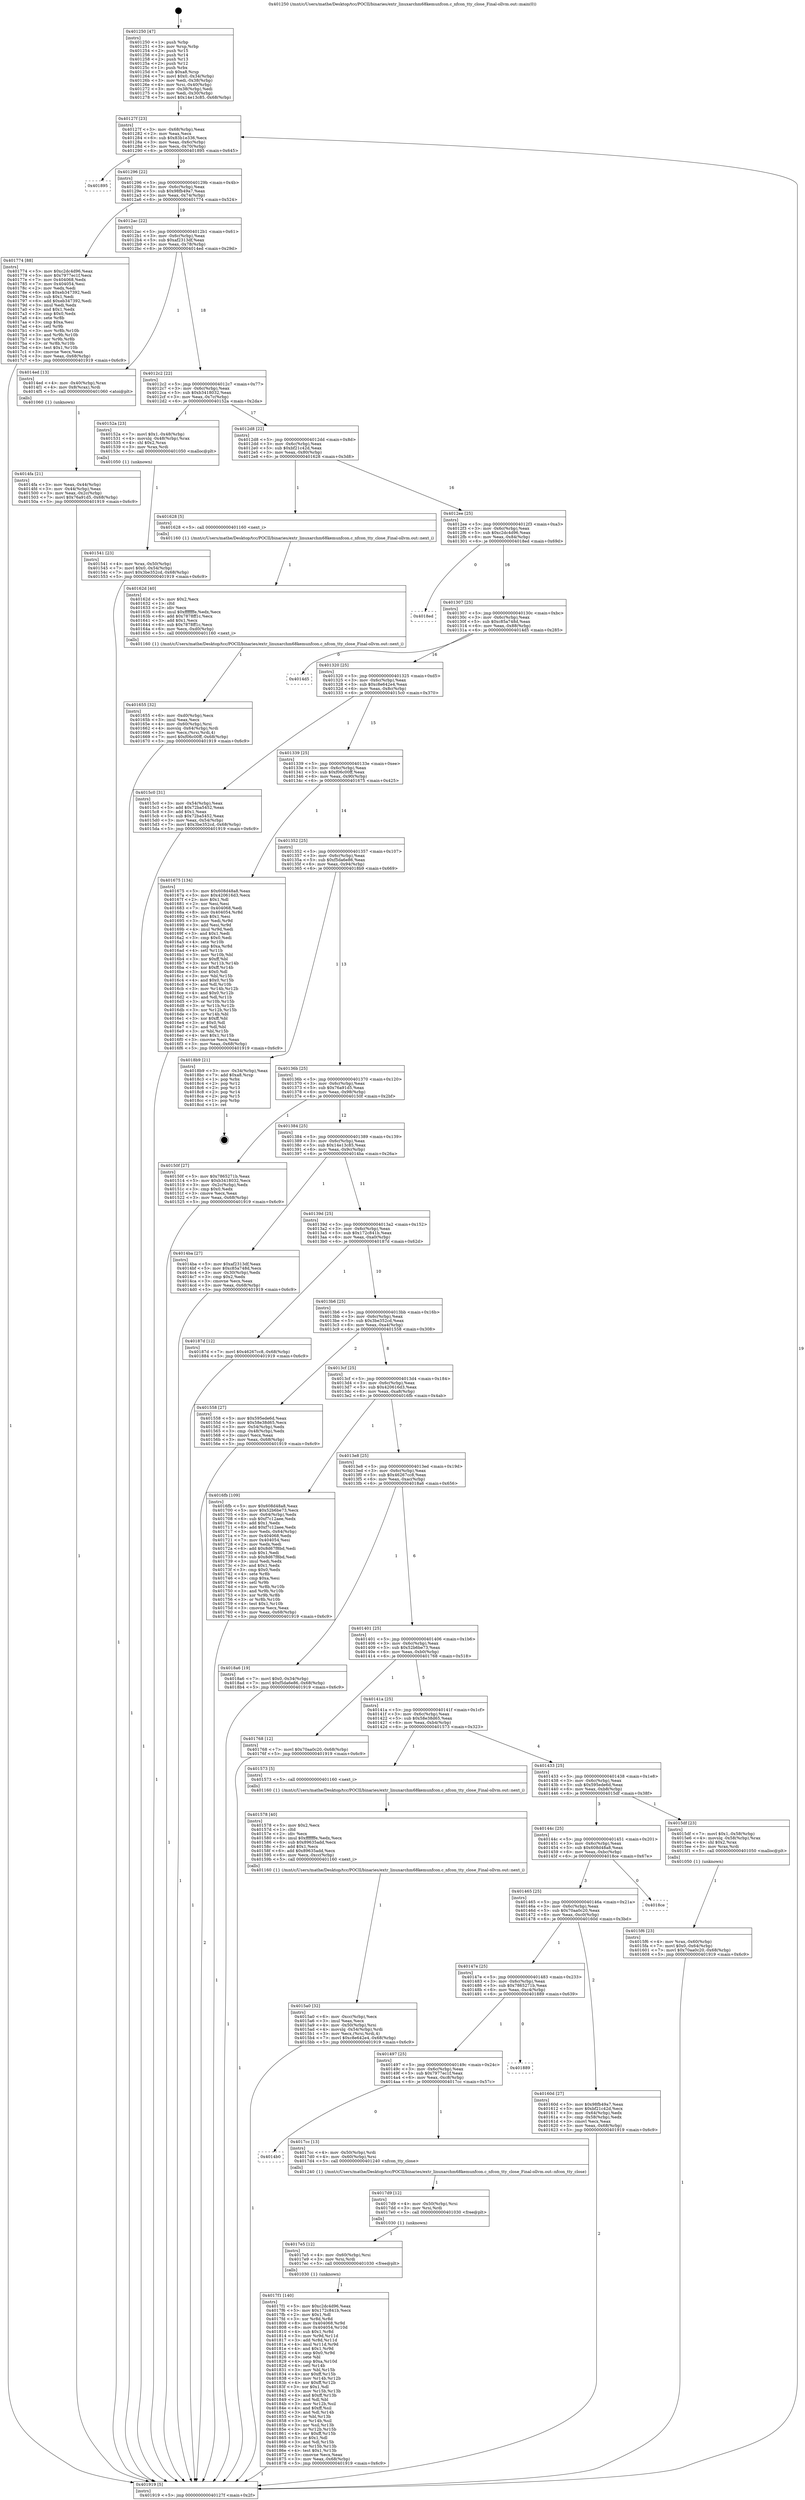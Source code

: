 digraph "0x401250" {
  label = "0x401250 (/mnt/c/Users/mathe/Desktop/tcc/POCII/binaries/extr_linuxarchm68kemunfcon.c_nfcon_tty_close_Final-ollvm.out::main(0))"
  labelloc = "t"
  node[shape=record]

  Entry [label="",width=0.3,height=0.3,shape=circle,fillcolor=black,style=filled]
  "0x40127f" [label="{
     0x40127f [23]\l
     | [instrs]\l
     &nbsp;&nbsp;0x40127f \<+3\>: mov -0x68(%rbp),%eax\l
     &nbsp;&nbsp;0x401282 \<+2\>: mov %eax,%ecx\l
     &nbsp;&nbsp;0x401284 \<+6\>: sub $0x83b1e336,%ecx\l
     &nbsp;&nbsp;0x40128a \<+3\>: mov %eax,-0x6c(%rbp)\l
     &nbsp;&nbsp;0x40128d \<+3\>: mov %ecx,-0x70(%rbp)\l
     &nbsp;&nbsp;0x401290 \<+6\>: je 0000000000401895 \<main+0x645\>\l
  }"]
  "0x401895" [label="{
     0x401895\l
  }", style=dashed]
  "0x401296" [label="{
     0x401296 [22]\l
     | [instrs]\l
     &nbsp;&nbsp;0x401296 \<+5\>: jmp 000000000040129b \<main+0x4b\>\l
     &nbsp;&nbsp;0x40129b \<+3\>: mov -0x6c(%rbp),%eax\l
     &nbsp;&nbsp;0x40129e \<+5\>: sub $0x98fb49a7,%eax\l
     &nbsp;&nbsp;0x4012a3 \<+3\>: mov %eax,-0x74(%rbp)\l
     &nbsp;&nbsp;0x4012a6 \<+6\>: je 0000000000401774 \<main+0x524\>\l
  }"]
  Exit [label="",width=0.3,height=0.3,shape=circle,fillcolor=black,style=filled,peripheries=2]
  "0x401774" [label="{
     0x401774 [88]\l
     | [instrs]\l
     &nbsp;&nbsp;0x401774 \<+5\>: mov $0xc2dc4d96,%eax\l
     &nbsp;&nbsp;0x401779 \<+5\>: mov $0x7977ec1f,%ecx\l
     &nbsp;&nbsp;0x40177e \<+7\>: mov 0x404068,%edx\l
     &nbsp;&nbsp;0x401785 \<+7\>: mov 0x404054,%esi\l
     &nbsp;&nbsp;0x40178c \<+2\>: mov %edx,%edi\l
     &nbsp;&nbsp;0x40178e \<+6\>: sub $0xeb347392,%edi\l
     &nbsp;&nbsp;0x401794 \<+3\>: sub $0x1,%edi\l
     &nbsp;&nbsp;0x401797 \<+6\>: add $0xeb347392,%edi\l
     &nbsp;&nbsp;0x40179d \<+3\>: imul %edi,%edx\l
     &nbsp;&nbsp;0x4017a0 \<+3\>: and $0x1,%edx\l
     &nbsp;&nbsp;0x4017a3 \<+3\>: cmp $0x0,%edx\l
     &nbsp;&nbsp;0x4017a6 \<+4\>: sete %r8b\l
     &nbsp;&nbsp;0x4017aa \<+3\>: cmp $0xa,%esi\l
     &nbsp;&nbsp;0x4017ad \<+4\>: setl %r9b\l
     &nbsp;&nbsp;0x4017b1 \<+3\>: mov %r8b,%r10b\l
     &nbsp;&nbsp;0x4017b4 \<+3\>: and %r9b,%r10b\l
     &nbsp;&nbsp;0x4017b7 \<+3\>: xor %r9b,%r8b\l
     &nbsp;&nbsp;0x4017ba \<+3\>: or %r8b,%r10b\l
     &nbsp;&nbsp;0x4017bd \<+4\>: test $0x1,%r10b\l
     &nbsp;&nbsp;0x4017c1 \<+3\>: cmovne %ecx,%eax\l
     &nbsp;&nbsp;0x4017c4 \<+3\>: mov %eax,-0x68(%rbp)\l
     &nbsp;&nbsp;0x4017c7 \<+5\>: jmp 0000000000401919 \<main+0x6c9\>\l
  }"]
  "0x4012ac" [label="{
     0x4012ac [22]\l
     | [instrs]\l
     &nbsp;&nbsp;0x4012ac \<+5\>: jmp 00000000004012b1 \<main+0x61\>\l
     &nbsp;&nbsp;0x4012b1 \<+3\>: mov -0x6c(%rbp),%eax\l
     &nbsp;&nbsp;0x4012b4 \<+5\>: sub $0xaf2313df,%eax\l
     &nbsp;&nbsp;0x4012b9 \<+3\>: mov %eax,-0x78(%rbp)\l
     &nbsp;&nbsp;0x4012bc \<+6\>: je 00000000004014ed \<main+0x29d\>\l
  }"]
  "0x4017f1" [label="{
     0x4017f1 [140]\l
     | [instrs]\l
     &nbsp;&nbsp;0x4017f1 \<+5\>: mov $0xc2dc4d96,%eax\l
     &nbsp;&nbsp;0x4017f6 \<+5\>: mov $0x172c841b,%ecx\l
     &nbsp;&nbsp;0x4017fb \<+2\>: mov $0x1,%dl\l
     &nbsp;&nbsp;0x4017fd \<+3\>: xor %r8d,%r8d\l
     &nbsp;&nbsp;0x401800 \<+8\>: mov 0x404068,%r9d\l
     &nbsp;&nbsp;0x401808 \<+8\>: mov 0x404054,%r10d\l
     &nbsp;&nbsp;0x401810 \<+4\>: sub $0x1,%r8d\l
     &nbsp;&nbsp;0x401814 \<+3\>: mov %r9d,%r11d\l
     &nbsp;&nbsp;0x401817 \<+3\>: add %r8d,%r11d\l
     &nbsp;&nbsp;0x40181a \<+4\>: imul %r11d,%r9d\l
     &nbsp;&nbsp;0x40181e \<+4\>: and $0x1,%r9d\l
     &nbsp;&nbsp;0x401822 \<+4\>: cmp $0x0,%r9d\l
     &nbsp;&nbsp;0x401826 \<+3\>: sete %bl\l
     &nbsp;&nbsp;0x401829 \<+4\>: cmp $0xa,%r10d\l
     &nbsp;&nbsp;0x40182d \<+4\>: setl %r14b\l
     &nbsp;&nbsp;0x401831 \<+3\>: mov %bl,%r15b\l
     &nbsp;&nbsp;0x401834 \<+4\>: xor $0xff,%r15b\l
     &nbsp;&nbsp;0x401838 \<+3\>: mov %r14b,%r12b\l
     &nbsp;&nbsp;0x40183b \<+4\>: xor $0xff,%r12b\l
     &nbsp;&nbsp;0x40183f \<+3\>: xor $0x1,%dl\l
     &nbsp;&nbsp;0x401842 \<+3\>: mov %r15b,%r13b\l
     &nbsp;&nbsp;0x401845 \<+4\>: and $0xff,%r13b\l
     &nbsp;&nbsp;0x401849 \<+2\>: and %dl,%bl\l
     &nbsp;&nbsp;0x40184b \<+3\>: mov %r12b,%sil\l
     &nbsp;&nbsp;0x40184e \<+4\>: and $0xff,%sil\l
     &nbsp;&nbsp;0x401852 \<+3\>: and %dl,%r14b\l
     &nbsp;&nbsp;0x401855 \<+3\>: or %bl,%r13b\l
     &nbsp;&nbsp;0x401858 \<+3\>: or %r14b,%sil\l
     &nbsp;&nbsp;0x40185b \<+3\>: xor %sil,%r13b\l
     &nbsp;&nbsp;0x40185e \<+3\>: or %r12b,%r15b\l
     &nbsp;&nbsp;0x401861 \<+4\>: xor $0xff,%r15b\l
     &nbsp;&nbsp;0x401865 \<+3\>: or $0x1,%dl\l
     &nbsp;&nbsp;0x401868 \<+3\>: and %dl,%r15b\l
     &nbsp;&nbsp;0x40186b \<+3\>: or %r15b,%r13b\l
     &nbsp;&nbsp;0x40186e \<+4\>: test $0x1,%r13b\l
     &nbsp;&nbsp;0x401872 \<+3\>: cmovne %ecx,%eax\l
     &nbsp;&nbsp;0x401875 \<+3\>: mov %eax,-0x68(%rbp)\l
     &nbsp;&nbsp;0x401878 \<+5\>: jmp 0000000000401919 \<main+0x6c9\>\l
  }"]
  "0x4014ed" [label="{
     0x4014ed [13]\l
     | [instrs]\l
     &nbsp;&nbsp;0x4014ed \<+4\>: mov -0x40(%rbp),%rax\l
     &nbsp;&nbsp;0x4014f1 \<+4\>: mov 0x8(%rax),%rdi\l
     &nbsp;&nbsp;0x4014f5 \<+5\>: call 0000000000401060 \<atoi@plt\>\l
     | [calls]\l
     &nbsp;&nbsp;0x401060 \{1\} (unknown)\l
  }"]
  "0x4012c2" [label="{
     0x4012c2 [22]\l
     | [instrs]\l
     &nbsp;&nbsp;0x4012c2 \<+5\>: jmp 00000000004012c7 \<main+0x77\>\l
     &nbsp;&nbsp;0x4012c7 \<+3\>: mov -0x6c(%rbp),%eax\l
     &nbsp;&nbsp;0x4012ca \<+5\>: sub $0xb3418032,%eax\l
     &nbsp;&nbsp;0x4012cf \<+3\>: mov %eax,-0x7c(%rbp)\l
     &nbsp;&nbsp;0x4012d2 \<+6\>: je 000000000040152a \<main+0x2da\>\l
  }"]
  "0x4017e5" [label="{
     0x4017e5 [12]\l
     | [instrs]\l
     &nbsp;&nbsp;0x4017e5 \<+4\>: mov -0x60(%rbp),%rsi\l
     &nbsp;&nbsp;0x4017e9 \<+3\>: mov %rsi,%rdi\l
     &nbsp;&nbsp;0x4017ec \<+5\>: call 0000000000401030 \<free@plt\>\l
     | [calls]\l
     &nbsp;&nbsp;0x401030 \{1\} (unknown)\l
  }"]
  "0x40152a" [label="{
     0x40152a [23]\l
     | [instrs]\l
     &nbsp;&nbsp;0x40152a \<+7\>: movl $0x1,-0x48(%rbp)\l
     &nbsp;&nbsp;0x401531 \<+4\>: movslq -0x48(%rbp),%rax\l
     &nbsp;&nbsp;0x401535 \<+4\>: shl $0x2,%rax\l
     &nbsp;&nbsp;0x401539 \<+3\>: mov %rax,%rdi\l
     &nbsp;&nbsp;0x40153c \<+5\>: call 0000000000401050 \<malloc@plt\>\l
     | [calls]\l
     &nbsp;&nbsp;0x401050 \{1\} (unknown)\l
  }"]
  "0x4012d8" [label="{
     0x4012d8 [22]\l
     | [instrs]\l
     &nbsp;&nbsp;0x4012d8 \<+5\>: jmp 00000000004012dd \<main+0x8d\>\l
     &nbsp;&nbsp;0x4012dd \<+3\>: mov -0x6c(%rbp),%eax\l
     &nbsp;&nbsp;0x4012e0 \<+5\>: sub $0xbf21c42d,%eax\l
     &nbsp;&nbsp;0x4012e5 \<+3\>: mov %eax,-0x80(%rbp)\l
     &nbsp;&nbsp;0x4012e8 \<+6\>: je 0000000000401628 \<main+0x3d8\>\l
  }"]
  "0x4017d9" [label="{
     0x4017d9 [12]\l
     | [instrs]\l
     &nbsp;&nbsp;0x4017d9 \<+4\>: mov -0x50(%rbp),%rsi\l
     &nbsp;&nbsp;0x4017dd \<+3\>: mov %rsi,%rdi\l
     &nbsp;&nbsp;0x4017e0 \<+5\>: call 0000000000401030 \<free@plt\>\l
     | [calls]\l
     &nbsp;&nbsp;0x401030 \{1\} (unknown)\l
  }"]
  "0x401628" [label="{
     0x401628 [5]\l
     | [instrs]\l
     &nbsp;&nbsp;0x401628 \<+5\>: call 0000000000401160 \<next_i\>\l
     | [calls]\l
     &nbsp;&nbsp;0x401160 \{1\} (/mnt/c/Users/mathe/Desktop/tcc/POCII/binaries/extr_linuxarchm68kemunfcon.c_nfcon_tty_close_Final-ollvm.out::next_i)\l
  }"]
  "0x4012ee" [label="{
     0x4012ee [25]\l
     | [instrs]\l
     &nbsp;&nbsp;0x4012ee \<+5\>: jmp 00000000004012f3 \<main+0xa3\>\l
     &nbsp;&nbsp;0x4012f3 \<+3\>: mov -0x6c(%rbp),%eax\l
     &nbsp;&nbsp;0x4012f6 \<+5\>: sub $0xc2dc4d96,%eax\l
     &nbsp;&nbsp;0x4012fb \<+6\>: mov %eax,-0x84(%rbp)\l
     &nbsp;&nbsp;0x401301 \<+6\>: je 00000000004018ed \<main+0x69d\>\l
  }"]
  "0x4014b0" [label="{
     0x4014b0\l
  }", style=dashed]
  "0x4018ed" [label="{
     0x4018ed\l
  }", style=dashed]
  "0x401307" [label="{
     0x401307 [25]\l
     | [instrs]\l
     &nbsp;&nbsp;0x401307 \<+5\>: jmp 000000000040130c \<main+0xbc\>\l
     &nbsp;&nbsp;0x40130c \<+3\>: mov -0x6c(%rbp),%eax\l
     &nbsp;&nbsp;0x40130f \<+5\>: sub $0xc85a748d,%eax\l
     &nbsp;&nbsp;0x401314 \<+6\>: mov %eax,-0x88(%rbp)\l
     &nbsp;&nbsp;0x40131a \<+6\>: je 00000000004014d5 \<main+0x285\>\l
  }"]
  "0x4017cc" [label="{
     0x4017cc [13]\l
     | [instrs]\l
     &nbsp;&nbsp;0x4017cc \<+4\>: mov -0x50(%rbp),%rdi\l
     &nbsp;&nbsp;0x4017d0 \<+4\>: mov -0x60(%rbp),%rsi\l
     &nbsp;&nbsp;0x4017d4 \<+5\>: call 0000000000401240 \<nfcon_tty_close\>\l
     | [calls]\l
     &nbsp;&nbsp;0x401240 \{1\} (/mnt/c/Users/mathe/Desktop/tcc/POCII/binaries/extr_linuxarchm68kemunfcon.c_nfcon_tty_close_Final-ollvm.out::nfcon_tty_close)\l
  }"]
  "0x4014d5" [label="{
     0x4014d5\l
  }", style=dashed]
  "0x401320" [label="{
     0x401320 [25]\l
     | [instrs]\l
     &nbsp;&nbsp;0x401320 \<+5\>: jmp 0000000000401325 \<main+0xd5\>\l
     &nbsp;&nbsp;0x401325 \<+3\>: mov -0x6c(%rbp),%eax\l
     &nbsp;&nbsp;0x401328 \<+5\>: sub $0xc8e642e4,%eax\l
     &nbsp;&nbsp;0x40132d \<+6\>: mov %eax,-0x8c(%rbp)\l
     &nbsp;&nbsp;0x401333 \<+6\>: je 00000000004015c0 \<main+0x370\>\l
  }"]
  "0x401497" [label="{
     0x401497 [25]\l
     | [instrs]\l
     &nbsp;&nbsp;0x401497 \<+5\>: jmp 000000000040149c \<main+0x24c\>\l
     &nbsp;&nbsp;0x40149c \<+3\>: mov -0x6c(%rbp),%eax\l
     &nbsp;&nbsp;0x40149f \<+5\>: sub $0x7977ec1f,%eax\l
     &nbsp;&nbsp;0x4014a4 \<+6\>: mov %eax,-0xc8(%rbp)\l
     &nbsp;&nbsp;0x4014aa \<+6\>: je 00000000004017cc \<main+0x57c\>\l
  }"]
  "0x4015c0" [label="{
     0x4015c0 [31]\l
     | [instrs]\l
     &nbsp;&nbsp;0x4015c0 \<+3\>: mov -0x54(%rbp),%eax\l
     &nbsp;&nbsp;0x4015c3 \<+5\>: add $0x72ba5452,%eax\l
     &nbsp;&nbsp;0x4015c8 \<+3\>: add $0x1,%eax\l
     &nbsp;&nbsp;0x4015cb \<+5\>: sub $0x72ba5452,%eax\l
     &nbsp;&nbsp;0x4015d0 \<+3\>: mov %eax,-0x54(%rbp)\l
     &nbsp;&nbsp;0x4015d3 \<+7\>: movl $0x3be352cd,-0x68(%rbp)\l
     &nbsp;&nbsp;0x4015da \<+5\>: jmp 0000000000401919 \<main+0x6c9\>\l
  }"]
  "0x401339" [label="{
     0x401339 [25]\l
     | [instrs]\l
     &nbsp;&nbsp;0x401339 \<+5\>: jmp 000000000040133e \<main+0xee\>\l
     &nbsp;&nbsp;0x40133e \<+3\>: mov -0x6c(%rbp),%eax\l
     &nbsp;&nbsp;0x401341 \<+5\>: sub $0xf06c00ff,%eax\l
     &nbsp;&nbsp;0x401346 \<+6\>: mov %eax,-0x90(%rbp)\l
     &nbsp;&nbsp;0x40134c \<+6\>: je 0000000000401675 \<main+0x425\>\l
  }"]
  "0x401889" [label="{
     0x401889\l
  }", style=dashed]
  "0x401675" [label="{
     0x401675 [134]\l
     | [instrs]\l
     &nbsp;&nbsp;0x401675 \<+5\>: mov $0x608d48a8,%eax\l
     &nbsp;&nbsp;0x40167a \<+5\>: mov $0x420616d3,%ecx\l
     &nbsp;&nbsp;0x40167f \<+2\>: mov $0x1,%dl\l
     &nbsp;&nbsp;0x401681 \<+2\>: xor %esi,%esi\l
     &nbsp;&nbsp;0x401683 \<+7\>: mov 0x404068,%edi\l
     &nbsp;&nbsp;0x40168a \<+8\>: mov 0x404054,%r8d\l
     &nbsp;&nbsp;0x401692 \<+3\>: sub $0x1,%esi\l
     &nbsp;&nbsp;0x401695 \<+3\>: mov %edi,%r9d\l
     &nbsp;&nbsp;0x401698 \<+3\>: add %esi,%r9d\l
     &nbsp;&nbsp;0x40169b \<+4\>: imul %r9d,%edi\l
     &nbsp;&nbsp;0x40169f \<+3\>: and $0x1,%edi\l
     &nbsp;&nbsp;0x4016a2 \<+3\>: cmp $0x0,%edi\l
     &nbsp;&nbsp;0x4016a5 \<+4\>: sete %r10b\l
     &nbsp;&nbsp;0x4016a9 \<+4\>: cmp $0xa,%r8d\l
     &nbsp;&nbsp;0x4016ad \<+4\>: setl %r11b\l
     &nbsp;&nbsp;0x4016b1 \<+3\>: mov %r10b,%bl\l
     &nbsp;&nbsp;0x4016b4 \<+3\>: xor $0xff,%bl\l
     &nbsp;&nbsp;0x4016b7 \<+3\>: mov %r11b,%r14b\l
     &nbsp;&nbsp;0x4016ba \<+4\>: xor $0xff,%r14b\l
     &nbsp;&nbsp;0x4016be \<+3\>: xor $0x0,%dl\l
     &nbsp;&nbsp;0x4016c1 \<+3\>: mov %bl,%r15b\l
     &nbsp;&nbsp;0x4016c4 \<+4\>: and $0x0,%r15b\l
     &nbsp;&nbsp;0x4016c8 \<+3\>: and %dl,%r10b\l
     &nbsp;&nbsp;0x4016cb \<+3\>: mov %r14b,%r12b\l
     &nbsp;&nbsp;0x4016ce \<+4\>: and $0x0,%r12b\l
     &nbsp;&nbsp;0x4016d2 \<+3\>: and %dl,%r11b\l
     &nbsp;&nbsp;0x4016d5 \<+3\>: or %r10b,%r15b\l
     &nbsp;&nbsp;0x4016d8 \<+3\>: or %r11b,%r12b\l
     &nbsp;&nbsp;0x4016db \<+3\>: xor %r12b,%r15b\l
     &nbsp;&nbsp;0x4016de \<+3\>: or %r14b,%bl\l
     &nbsp;&nbsp;0x4016e1 \<+3\>: xor $0xff,%bl\l
     &nbsp;&nbsp;0x4016e4 \<+3\>: or $0x0,%dl\l
     &nbsp;&nbsp;0x4016e7 \<+2\>: and %dl,%bl\l
     &nbsp;&nbsp;0x4016e9 \<+3\>: or %bl,%r15b\l
     &nbsp;&nbsp;0x4016ec \<+4\>: test $0x1,%r15b\l
     &nbsp;&nbsp;0x4016f0 \<+3\>: cmovne %ecx,%eax\l
     &nbsp;&nbsp;0x4016f3 \<+3\>: mov %eax,-0x68(%rbp)\l
     &nbsp;&nbsp;0x4016f6 \<+5\>: jmp 0000000000401919 \<main+0x6c9\>\l
  }"]
  "0x401352" [label="{
     0x401352 [25]\l
     | [instrs]\l
     &nbsp;&nbsp;0x401352 \<+5\>: jmp 0000000000401357 \<main+0x107\>\l
     &nbsp;&nbsp;0x401357 \<+3\>: mov -0x6c(%rbp),%eax\l
     &nbsp;&nbsp;0x40135a \<+5\>: sub $0xf5da6e86,%eax\l
     &nbsp;&nbsp;0x40135f \<+6\>: mov %eax,-0x94(%rbp)\l
     &nbsp;&nbsp;0x401365 \<+6\>: je 00000000004018b9 \<main+0x669\>\l
  }"]
  "0x401655" [label="{
     0x401655 [32]\l
     | [instrs]\l
     &nbsp;&nbsp;0x401655 \<+6\>: mov -0xd0(%rbp),%ecx\l
     &nbsp;&nbsp;0x40165b \<+3\>: imul %eax,%ecx\l
     &nbsp;&nbsp;0x40165e \<+4\>: mov -0x60(%rbp),%rsi\l
     &nbsp;&nbsp;0x401662 \<+4\>: movslq -0x64(%rbp),%rdi\l
     &nbsp;&nbsp;0x401666 \<+3\>: mov %ecx,(%rsi,%rdi,4)\l
     &nbsp;&nbsp;0x401669 \<+7\>: movl $0xf06c00ff,-0x68(%rbp)\l
     &nbsp;&nbsp;0x401670 \<+5\>: jmp 0000000000401919 \<main+0x6c9\>\l
  }"]
  "0x4018b9" [label="{
     0x4018b9 [21]\l
     | [instrs]\l
     &nbsp;&nbsp;0x4018b9 \<+3\>: mov -0x34(%rbp),%eax\l
     &nbsp;&nbsp;0x4018bc \<+7\>: add $0xa8,%rsp\l
     &nbsp;&nbsp;0x4018c3 \<+1\>: pop %rbx\l
     &nbsp;&nbsp;0x4018c4 \<+2\>: pop %r12\l
     &nbsp;&nbsp;0x4018c6 \<+2\>: pop %r13\l
     &nbsp;&nbsp;0x4018c8 \<+2\>: pop %r14\l
     &nbsp;&nbsp;0x4018ca \<+2\>: pop %r15\l
     &nbsp;&nbsp;0x4018cc \<+1\>: pop %rbp\l
     &nbsp;&nbsp;0x4018cd \<+1\>: ret\l
  }"]
  "0x40136b" [label="{
     0x40136b [25]\l
     | [instrs]\l
     &nbsp;&nbsp;0x40136b \<+5\>: jmp 0000000000401370 \<main+0x120\>\l
     &nbsp;&nbsp;0x401370 \<+3\>: mov -0x6c(%rbp),%eax\l
     &nbsp;&nbsp;0x401373 \<+5\>: sub $0x76a91d5,%eax\l
     &nbsp;&nbsp;0x401378 \<+6\>: mov %eax,-0x98(%rbp)\l
     &nbsp;&nbsp;0x40137e \<+6\>: je 000000000040150f \<main+0x2bf\>\l
  }"]
  "0x40162d" [label="{
     0x40162d [40]\l
     | [instrs]\l
     &nbsp;&nbsp;0x40162d \<+5\>: mov $0x2,%ecx\l
     &nbsp;&nbsp;0x401632 \<+1\>: cltd\l
     &nbsp;&nbsp;0x401633 \<+2\>: idiv %ecx\l
     &nbsp;&nbsp;0x401635 \<+6\>: imul $0xfffffffe,%edx,%ecx\l
     &nbsp;&nbsp;0x40163b \<+6\>: add $0x7878ff1c,%ecx\l
     &nbsp;&nbsp;0x401641 \<+3\>: add $0x1,%ecx\l
     &nbsp;&nbsp;0x401644 \<+6\>: sub $0x7878ff1c,%ecx\l
     &nbsp;&nbsp;0x40164a \<+6\>: mov %ecx,-0xd0(%rbp)\l
     &nbsp;&nbsp;0x401650 \<+5\>: call 0000000000401160 \<next_i\>\l
     | [calls]\l
     &nbsp;&nbsp;0x401160 \{1\} (/mnt/c/Users/mathe/Desktop/tcc/POCII/binaries/extr_linuxarchm68kemunfcon.c_nfcon_tty_close_Final-ollvm.out::next_i)\l
  }"]
  "0x40150f" [label="{
     0x40150f [27]\l
     | [instrs]\l
     &nbsp;&nbsp;0x40150f \<+5\>: mov $0x7865271b,%eax\l
     &nbsp;&nbsp;0x401514 \<+5\>: mov $0xb3418032,%ecx\l
     &nbsp;&nbsp;0x401519 \<+3\>: mov -0x2c(%rbp),%edx\l
     &nbsp;&nbsp;0x40151c \<+3\>: cmp $0x0,%edx\l
     &nbsp;&nbsp;0x40151f \<+3\>: cmove %ecx,%eax\l
     &nbsp;&nbsp;0x401522 \<+3\>: mov %eax,-0x68(%rbp)\l
     &nbsp;&nbsp;0x401525 \<+5\>: jmp 0000000000401919 \<main+0x6c9\>\l
  }"]
  "0x401384" [label="{
     0x401384 [25]\l
     | [instrs]\l
     &nbsp;&nbsp;0x401384 \<+5\>: jmp 0000000000401389 \<main+0x139\>\l
     &nbsp;&nbsp;0x401389 \<+3\>: mov -0x6c(%rbp),%eax\l
     &nbsp;&nbsp;0x40138c \<+5\>: sub $0x14e13c85,%eax\l
     &nbsp;&nbsp;0x401391 \<+6\>: mov %eax,-0x9c(%rbp)\l
     &nbsp;&nbsp;0x401397 \<+6\>: je 00000000004014ba \<main+0x26a\>\l
  }"]
  "0x40147e" [label="{
     0x40147e [25]\l
     | [instrs]\l
     &nbsp;&nbsp;0x40147e \<+5\>: jmp 0000000000401483 \<main+0x233\>\l
     &nbsp;&nbsp;0x401483 \<+3\>: mov -0x6c(%rbp),%eax\l
     &nbsp;&nbsp;0x401486 \<+5\>: sub $0x7865271b,%eax\l
     &nbsp;&nbsp;0x40148b \<+6\>: mov %eax,-0xc4(%rbp)\l
     &nbsp;&nbsp;0x401491 \<+6\>: je 0000000000401889 \<main+0x639\>\l
  }"]
  "0x4014ba" [label="{
     0x4014ba [27]\l
     | [instrs]\l
     &nbsp;&nbsp;0x4014ba \<+5\>: mov $0xaf2313df,%eax\l
     &nbsp;&nbsp;0x4014bf \<+5\>: mov $0xc85a748d,%ecx\l
     &nbsp;&nbsp;0x4014c4 \<+3\>: mov -0x30(%rbp),%edx\l
     &nbsp;&nbsp;0x4014c7 \<+3\>: cmp $0x2,%edx\l
     &nbsp;&nbsp;0x4014ca \<+3\>: cmovne %ecx,%eax\l
     &nbsp;&nbsp;0x4014cd \<+3\>: mov %eax,-0x68(%rbp)\l
     &nbsp;&nbsp;0x4014d0 \<+5\>: jmp 0000000000401919 \<main+0x6c9\>\l
  }"]
  "0x40139d" [label="{
     0x40139d [25]\l
     | [instrs]\l
     &nbsp;&nbsp;0x40139d \<+5\>: jmp 00000000004013a2 \<main+0x152\>\l
     &nbsp;&nbsp;0x4013a2 \<+3\>: mov -0x6c(%rbp),%eax\l
     &nbsp;&nbsp;0x4013a5 \<+5\>: sub $0x172c841b,%eax\l
     &nbsp;&nbsp;0x4013aa \<+6\>: mov %eax,-0xa0(%rbp)\l
     &nbsp;&nbsp;0x4013b0 \<+6\>: je 000000000040187d \<main+0x62d\>\l
  }"]
  "0x401919" [label="{
     0x401919 [5]\l
     | [instrs]\l
     &nbsp;&nbsp;0x401919 \<+5\>: jmp 000000000040127f \<main+0x2f\>\l
  }"]
  "0x401250" [label="{
     0x401250 [47]\l
     | [instrs]\l
     &nbsp;&nbsp;0x401250 \<+1\>: push %rbp\l
     &nbsp;&nbsp;0x401251 \<+3\>: mov %rsp,%rbp\l
     &nbsp;&nbsp;0x401254 \<+2\>: push %r15\l
     &nbsp;&nbsp;0x401256 \<+2\>: push %r14\l
     &nbsp;&nbsp;0x401258 \<+2\>: push %r13\l
     &nbsp;&nbsp;0x40125a \<+2\>: push %r12\l
     &nbsp;&nbsp;0x40125c \<+1\>: push %rbx\l
     &nbsp;&nbsp;0x40125d \<+7\>: sub $0xa8,%rsp\l
     &nbsp;&nbsp;0x401264 \<+7\>: movl $0x0,-0x34(%rbp)\l
     &nbsp;&nbsp;0x40126b \<+3\>: mov %edi,-0x38(%rbp)\l
     &nbsp;&nbsp;0x40126e \<+4\>: mov %rsi,-0x40(%rbp)\l
     &nbsp;&nbsp;0x401272 \<+3\>: mov -0x38(%rbp),%edi\l
     &nbsp;&nbsp;0x401275 \<+3\>: mov %edi,-0x30(%rbp)\l
     &nbsp;&nbsp;0x401278 \<+7\>: movl $0x14e13c85,-0x68(%rbp)\l
  }"]
  "0x4014fa" [label="{
     0x4014fa [21]\l
     | [instrs]\l
     &nbsp;&nbsp;0x4014fa \<+3\>: mov %eax,-0x44(%rbp)\l
     &nbsp;&nbsp;0x4014fd \<+3\>: mov -0x44(%rbp),%eax\l
     &nbsp;&nbsp;0x401500 \<+3\>: mov %eax,-0x2c(%rbp)\l
     &nbsp;&nbsp;0x401503 \<+7\>: movl $0x76a91d5,-0x68(%rbp)\l
     &nbsp;&nbsp;0x40150a \<+5\>: jmp 0000000000401919 \<main+0x6c9\>\l
  }"]
  "0x401541" [label="{
     0x401541 [23]\l
     | [instrs]\l
     &nbsp;&nbsp;0x401541 \<+4\>: mov %rax,-0x50(%rbp)\l
     &nbsp;&nbsp;0x401545 \<+7\>: movl $0x0,-0x54(%rbp)\l
     &nbsp;&nbsp;0x40154c \<+7\>: movl $0x3be352cd,-0x68(%rbp)\l
     &nbsp;&nbsp;0x401553 \<+5\>: jmp 0000000000401919 \<main+0x6c9\>\l
  }"]
  "0x40160d" [label="{
     0x40160d [27]\l
     | [instrs]\l
     &nbsp;&nbsp;0x40160d \<+5\>: mov $0x98fb49a7,%eax\l
     &nbsp;&nbsp;0x401612 \<+5\>: mov $0xbf21c42d,%ecx\l
     &nbsp;&nbsp;0x401617 \<+3\>: mov -0x64(%rbp),%edx\l
     &nbsp;&nbsp;0x40161a \<+3\>: cmp -0x58(%rbp),%edx\l
     &nbsp;&nbsp;0x40161d \<+3\>: cmovl %ecx,%eax\l
     &nbsp;&nbsp;0x401620 \<+3\>: mov %eax,-0x68(%rbp)\l
     &nbsp;&nbsp;0x401623 \<+5\>: jmp 0000000000401919 \<main+0x6c9\>\l
  }"]
  "0x40187d" [label="{
     0x40187d [12]\l
     | [instrs]\l
     &nbsp;&nbsp;0x40187d \<+7\>: movl $0x46267cc8,-0x68(%rbp)\l
     &nbsp;&nbsp;0x401884 \<+5\>: jmp 0000000000401919 \<main+0x6c9\>\l
  }"]
  "0x4013b6" [label="{
     0x4013b6 [25]\l
     | [instrs]\l
     &nbsp;&nbsp;0x4013b6 \<+5\>: jmp 00000000004013bb \<main+0x16b\>\l
     &nbsp;&nbsp;0x4013bb \<+3\>: mov -0x6c(%rbp),%eax\l
     &nbsp;&nbsp;0x4013be \<+5\>: sub $0x3be352cd,%eax\l
     &nbsp;&nbsp;0x4013c3 \<+6\>: mov %eax,-0xa4(%rbp)\l
     &nbsp;&nbsp;0x4013c9 \<+6\>: je 0000000000401558 \<main+0x308\>\l
  }"]
  "0x401465" [label="{
     0x401465 [25]\l
     | [instrs]\l
     &nbsp;&nbsp;0x401465 \<+5\>: jmp 000000000040146a \<main+0x21a\>\l
     &nbsp;&nbsp;0x40146a \<+3\>: mov -0x6c(%rbp),%eax\l
     &nbsp;&nbsp;0x40146d \<+5\>: sub $0x70aa0c20,%eax\l
     &nbsp;&nbsp;0x401472 \<+6\>: mov %eax,-0xc0(%rbp)\l
     &nbsp;&nbsp;0x401478 \<+6\>: je 000000000040160d \<main+0x3bd\>\l
  }"]
  "0x401558" [label="{
     0x401558 [27]\l
     | [instrs]\l
     &nbsp;&nbsp;0x401558 \<+5\>: mov $0x595ede6d,%eax\l
     &nbsp;&nbsp;0x40155d \<+5\>: mov $0x58e38d65,%ecx\l
     &nbsp;&nbsp;0x401562 \<+3\>: mov -0x54(%rbp),%edx\l
     &nbsp;&nbsp;0x401565 \<+3\>: cmp -0x48(%rbp),%edx\l
     &nbsp;&nbsp;0x401568 \<+3\>: cmovl %ecx,%eax\l
     &nbsp;&nbsp;0x40156b \<+3\>: mov %eax,-0x68(%rbp)\l
     &nbsp;&nbsp;0x40156e \<+5\>: jmp 0000000000401919 \<main+0x6c9\>\l
  }"]
  "0x4013cf" [label="{
     0x4013cf [25]\l
     | [instrs]\l
     &nbsp;&nbsp;0x4013cf \<+5\>: jmp 00000000004013d4 \<main+0x184\>\l
     &nbsp;&nbsp;0x4013d4 \<+3\>: mov -0x6c(%rbp),%eax\l
     &nbsp;&nbsp;0x4013d7 \<+5\>: sub $0x420616d3,%eax\l
     &nbsp;&nbsp;0x4013dc \<+6\>: mov %eax,-0xa8(%rbp)\l
     &nbsp;&nbsp;0x4013e2 \<+6\>: je 00000000004016fb \<main+0x4ab\>\l
  }"]
  "0x4018ce" [label="{
     0x4018ce\l
  }", style=dashed]
  "0x4016fb" [label="{
     0x4016fb [109]\l
     | [instrs]\l
     &nbsp;&nbsp;0x4016fb \<+5\>: mov $0x608d48a8,%eax\l
     &nbsp;&nbsp;0x401700 \<+5\>: mov $0x52b6be73,%ecx\l
     &nbsp;&nbsp;0x401705 \<+3\>: mov -0x64(%rbp),%edx\l
     &nbsp;&nbsp;0x401708 \<+6\>: sub $0xf7c12aee,%edx\l
     &nbsp;&nbsp;0x40170e \<+3\>: add $0x1,%edx\l
     &nbsp;&nbsp;0x401711 \<+6\>: add $0xf7c12aee,%edx\l
     &nbsp;&nbsp;0x401717 \<+3\>: mov %edx,-0x64(%rbp)\l
     &nbsp;&nbsp;0x40171a \<+7\>: mov 0x404068,%edx\l
     &nbsp;&nbsp;0x401721 \<+7\>: mov 0x404054,%esi\l
     &nbsp;&nbsp;0x401728 \<+2\>: mov %edx,%edi\l
     &nbsp;&nbsp;0x40172a \<+6\>: add $0x8d67f8bd,%edi\l
     &nbsp;&nbsp;0x401730 \<+3\>: sub $0x1,%edi\l
     &nbsp;&nbsp;0x401733 \<+6\>: sub $0x8d67f8bd,%edi\l
     &nbsp;&nbsp;0x401739 \<+3\>: imul %edi,%edx\l
     &nbsp;&nbsp;0x40173c \<+3\>: and $0x1,%edx\l
     &nbsp;&nbsp;0x40173f \<+3\>: cmp $0x0,%edx\l
     &nbsp;&nbsp;0x401742 \<+4\>: sete %r8b\l
     &nbsp;&nbsp;0x401746 \<+3\>: cmp $0xa,%esi\l
     &nbsp;&nbsp;0x401749 \<+4\>: setl %r9b\l
     &nbsp;&nbsp;0x40174d \<+3\>: mov %r8b,%r10b\l
     &nbsp;&nbsp;0x401750 \<+3\>: and %r9b,%r10b\l
     &nbsp;&nbsp;0x401753 \<+3\>: xor %r9b,%r8b\l
     &nbsp;&nbsp;0x401756 \<+3\>: or %r8b,%r10b\l
     &nbsp;&nbsp;0x401759 \<+4\>: test $0x1,%r10b\l
     &nbsp;&nbsp;0x40175d \<+3\>: cmovne %ecx,%eax\l
     &nbsp;&nbsp;0x401760 \<+3\>: mov %eax,-0x68(%rbp)\l
     &nbsp;&nbsp;0x401763 \<+5\>: jmp 0000000000401919 \<main+0x6c9\>\l
  }"]
  "0x4013e8" [label="{
     0x4013e8 [25]\l
     | [instrs]\l
     &nbsp;&nbsp;0x4013e8 \<+5\>: jmp 00000000004013ed \<main+0x19d\>\l
     &nbsp;&nbsp;0x4013ed \<+3\>: mov -0x6c(%rbp),%eax\l
     &nbsp;&nbsp;0x4013f0 \<+5\>: sub $0x46267cc8,%eax\l
     &nbsp;&nbsp;0x4013f5 \<+6\>: mov %eax,-0xac(%rbp)\l
     &nbsp;&nbsp;0x4013fb \<+6\>: je 00000000004018a6 \<main+0x656\>\l
  }"]
  "0x4015f6" [label="{
     0x4015f6 [23]\l
     | [instrs]\l
     &nbsp;&nbsp;0x4015f6 \<+4\>: mov %rax,-0x60(%rbp)\l
     &nbsp;&nbsp;0x4015fa \<+7\>: movl $0x0,-0x64(%rbp)\l
     &nbsp;&nbsp;0x401601 \<+7\>: movl $0x70aa0c20,-0x68(%rbp)\l
     &nbsp;&nbsp;0x401608 \<+5\>: jmp 0000000000401919 \<main+0x6c9\>\l
  }"]
  "0x4018a6" [label="{
     0x4018a6 [19]\l
     | [instrs]\l
     &nbsp;&nbsp;0x4018a6 \<+7\>: movl $0x0,-0x34(%rbp)\l
     &nbsp;&nbsp;0x4018ad \<+7\>: movl $0xf5da6e86,-0x68(%rbp)\l
     &nbsp;&nbsp;0x4018b4 \<+5\>: jmp 0000000000401919 \<main+0x6c9\>\l
  }"]
  "0x401401" [label="{
     0x401401 [25]\l
     | [instrs]\l
     &nbsp;&nbsp;0x401401 \<+5\>: jmp 0000000000401406 \<main+0x1b6\>\l
     &nbsp;&nbsp;0x401406 \<+3\>: mov -0x6c(%rbp),%eax\l
     &nbsp;&nbsp;0x401409 \<+5\>: sub $0x52b6be73,%eax\l
     &nbsp;&nbsp;0x40140e \<+6\>: mov %eax,-0xb0(%rbp)\l
     &nbsp;&nbsp;0x401414 \<+6\>: je 0000000000401768 \<main+0x518\>\l
  }"]
  "0x40144c" [label="{
     0x40144c [25]\l
     | [instrs]\l
     &nbsp;&nbsp;0x40144c \<+5\>: jmp 0000000000401451 \<main+0x201\>\l
     &nbsp;&nbsp;0x401451 \<+3\>: mov -0x6c(%rbp),%eax\l
     &nbsp;&nbsp;0x401454 \<+5\>: sub $0x608d48a8,%eax\l
     &nbsp;&nbsp;0x401459 \<+6\>: mov %eax,-0xbc(%rbp)\l
     &nbsp;&nbsp;0x40145f \<+6\>: je 00000000004018ce \<main+0x67e\>\l
  }"]
  "0x401768" [label="{
     0x401768 [12]\l
     | [instrs]\l
     &nbsp;&nbsp;0x401768 \<+7\>: movl $0x70aa0c20,-0x68(%rbp)\l
     &nbsp;&nbsp;0x40176f \<+5\>: jmp 0000000000401919 \<main+0x6c9\>\l
  }"]
  "0x40141a" [label="{
     0x40141a [25]\l
     | [instrs]\l
     &nbsp;&nbsp;0x40141a \<+5\>: jmp 000000000040141f \<main+0x1cf\>\l
     &nbsp;&nbsp;0x40141f \<+3\>: mov -0x6c(%rbp),%eax\l
     &nbsp;&nbsp;0x401422 \<+5\>: sub $0x58e38d65,%eax\l
     &nbsp;&nbsp;0x401427 \<+6\>: mov %eax,-0xb4(%rbp)\l
     &nbsp;&nbsp;0x40142d \<+6\>: je 0000000000401573 \<main+0x323\>\l
  }"]
  "0x4015df" [label="{
     0x4015df [23]\l
     | [instrs]\l
     &nbsp;&nbsp;0x4015df \<+7\>: movl $0x1,-0x58(%rbp)\l
     &nbsp;&nbsp;0x4015e6 \<+4\>: movslq -0x58(%rbp),%rax\l
     &nbsp;&nbsp;0x4015ea \<+4\>: shl $0x2,%rax\l
     &nbsp;&nbsp;0x4015ee \<+3\>: mov %rax,%rdi\l
     &nbsp;&nbsp;0x4015f1 \<+5\>: call 0000000000401050 \<malloc@plt\>\l
     | [calls]\l
     &nbsp;&nbsp;0x401050 \{1\} (unknown)\l
  }"]
  "0x401573" [label="{
     0x401573 [5]\l
     | [instrs]\l
     &nbsp;&nbsp;0x401573 \<+5\>: call 0000000000401160 \<next_i\>\l
     | [calls]\l
     &nbsp;&nbsp;0x401160 \{1\} (/mnt/c/Users/mathe/Desktop/tcc/POCII/binaries/extr_linuxarchm68kemunfcon.c_nfcon_tty_close_Final-ollvm.out::next_i)\l
  }"]
  "0x401433" [label="{
     0x401433 [25]\l
     | [instrs]\l
     &nbsp;&nbsp;0x401433 \<+5\>: jmp 0000000000401438 \<main+0x1e8\>\l
     &nbsp;&nbsp;0x401438 \<+3\>: mov -0x6c(%rbp),%eax\l
     &nbsp;&nbsp;0x40143b \<+5\>: sub $0x595ede6d,%eax\l
     &nbsp;&nbsp;0x401440 \<+6\>: mov %eax,-0xb8(%rbp)\l
     &nbsp;&nbsp;0x401446 \<+6\>: je 00000000004015df \<main+0x38f\>\l
  }"]
  "0x401578" [label="{
     0x401578 [40]\l
     | [instrs]\l
     &nbsp;&nbsp;0x401578 \<+5\>: mov $0x2,%ecx\l
     &nbsp;&nbsp;0x40157d \<+1\>: cltd\l
     &nbsp;&nbsp;0x40157e \<+2\>: idiv %ecx\l
     &nbsp;&nbsp;0x401580 \<+6\>: imul $0xfffffffe,%edx,%ecx\l
     &nbsp;&nbsp;0x401586 \<+6\>: sub $0x89635add,%ecx\l
     &nbsp;&nbsp;0x40158c \<+3\>: add $0x1,%ecx\l
     &nbsp;&nbsp;0x40158f \<+6\>: add $0x89635add,%ecx\l
     &nbsp;&nbsp;0x401595 \<+6\>: mov %ecx,-0xcc(%rbp)\l
     &nbsp;&nbsp;0x40159b \<+5\>: call 0000000000401160 \<next_i\>\l
     | [calls]\l
     &nbsp;&nbsp;0x401160 \{1\} (/mnt/c/Users/mathe/Desktop/tcc/POCII/binaries/extr_linuxarchm68kemunfcon.c_nfcon_tty_close_Final-ollvm.out::next_i)\l
  }"]
  "0x4015a0" [label="{
     0x4015a0 [32]\l
     | [instrs]\l
     &nbsp;&nbsp;0x4015a0 \<+6\>: mov -0xcc(%rbp),%ecx\l
     &nbsp;&nbsp;0x4015a6 \<+3\>: imul %eax,%ecx\l
     &nbsp;&nbsp;0x4015a9 \<+4\>: mov -0x50(%rbp),%rsi\l
     &nbsp;&nbsp;0x4015ad \<+4\>: movslq -0x54(%rbp),%rdi\l
     &nbsp;&nbsp;0x4015b1 \<+3\>: mov %ecx,(%rsi,%rdi,4)\l
     &nbsp;&nbsp;0x4015b4 \<+7\>: movl $0xc8e642e4,-0x68(%rbp)\l
     &nbsp;&nbsp;0x4015bb \<+5\>: jmp 0000000000401919 \<main+0x6c9\>\l
  }"]
  Entry -> "0x401250" [label=" 1"]
  "0x40127f" -> "0x401895" [label=" 0"]
  "0x40127f" -> "0x401296" [label=" 20"]
  "0x4018b9" -> Exit [label=" 1"]
  "0x401296" -> "0x401774" [label=" 1"]
  "0x401296" -> "0x4012ac" [label=" 19"]
  "0x4018a6" -> "0x401919" [label=" 1"]
  "0x4012ac" -> "0x4014ed" [label=" 1"]
  "0x4012ac" -> "0x4012c2" [label=" 18"]
  "0x40187d" -> "0x401919" [label=" 1"]
  "0x4012c2" -> "0x40152a" [label=" 1"]
  "0x4012c2" -> "0x4012d8" [label=" 17"]
  "0x4017f1" -> "0x401919" [label=" 1"]
  "0x4012d8" -> "0x401628" [label=" 1"]
  "0x4012d8" -> "0x4012ee" [label=" 16"]
  "0x4017e5" -> "0x4017f1" [label=" 1"]
  "0x4012ee" -> "0x4018ed" [label=" 0"]
  "0x4012ee" -> "0x401307" [label=" 16"]
  "0x4017d9" -> "0x4017e5" [label=" 1"]
  "0x401307" -> "0x4014d5" [label=" 0"]
  "0x401307" -> "0x401320" [label=" 16"]
  "0x4017cc" -> "0x4017d9" [label=" 1"]
  "0x401320" -> "0x4015c0" [label=" 1"]
  "0x401320" -> "0x401339" [label=" 15"]
  "0x401497" -> "0x4017cc" [label=" 1"]
  "0x401339" -> "0x401675" [label=" 1"]
  "0x401339" -> "0x401352" [label=" 14"]
  "0x401497" -> "0x4014b0" [label=" 0"]
  "0x401352" -> "0x4018b9" [label=" 1"]
  "0x401352" -> "0x40136b" [label=" 13"]
  "0x40147e" -> "0x401889" [label=" 0"]
  "0x40136b" -> "0x40150f" [label=" 1"]
  "0x40136b" -> "0x401384" [label=" 12"]
  "0x40147e" -> "0x401497" [label=" 1"]
  "0x401384" -> "0x4014ba" [label=" 1"]
  "0x401384" -> "0x40139d" [label=" 11"]
  "0x4014ba" -> "0x401919" [label=" 1"]
  "0x401250" -> "0x40127f" [label=" 1"]
  "0x401919" -> "0x40127f" [label=" 19"]
  "0x4014ed" -> "0x4014fa" [label=" 1"]
  "0x4014fa" -> "0x401919" [label=" 1"]
  "0x40150f" -> "0x401919" [label=" 1"]
  "0x40152a" -> "0x401541" [label=" 1"]
  "0x401541" -> "0x401919" [label=" 1"]
  "0x401774" -> "0x401919" [label=" 1"]
  "0x40139d" -> "0x40187d" [label=" 1"]
  "0x40139d" -> "0x4013b6" [label=" 10"]
  "0x401768" -> "0x401919" [label=" 1"]
  "0x4013b6" -> "0x401558" [label=" 2"]
  "0x4013b6" -> "0x4013cf" [label=" 8"]
  "0x401558" -> "0x401919" [label=" 2"]
  "0x401675" -> "0x401919" [label=" 1"]
  "0x4013cf" -> "0x4016fb" [label=" 1"]
  "0x4013cf" -> "0x4013e8" [label=" 7"]
  "0x401655" -> "0x401919" [label=" 1"]
  "0x4013e8" -> "0x4018a6" [label=" 1"]
  "0x4013e8" -> "0x401401" [label=" 6"]
  "0x401628" -> "0x40162d" [label=" 1"]
  "0x401401" -> "0x401768" [label=" 1"]
  "0x401401" -> "0x40141a" [label=" 5"]
  "0x40160d" -> "0x401919" [label=" 2"]
  "0x40141a" -> "0x401573" [label=" 1"]
  "0x40141a" -> "0x401433" [label=" 4"]
  "0x401573" -> "0x401578" [label=" 1"]
  "0x401578" -> "0x4015a0" [label=" 1"]
  "0x4015a0" -> "0x401919" [label=" 1"]
  "0x4015c0" -> "0x401919" [label=" 1"]
  "0x401465" -> "0x40147e" [label=" 1"]
  "0x401433" -> "0x4015df" [label=" 1"]
  "0x401433" -> "0x40144c" [label=" 3"]
  "0x4015df" -> "0x4015f6" [label=" 1"]
  "0x4015f6" -> "0x401919" [label=" 1"]
  "0x40162d" -> "0x401655" [label=" 1"]
  "0x40144c" -> "0x4018ce" [label=" 0"]
  "0x40144c" -> "0x401465" [label=" 3"]
  "0x4016fb" -> "0x401919" [label=" 1"]
  "0x401465" -> "0x40160d" [label=" 2"]
}
